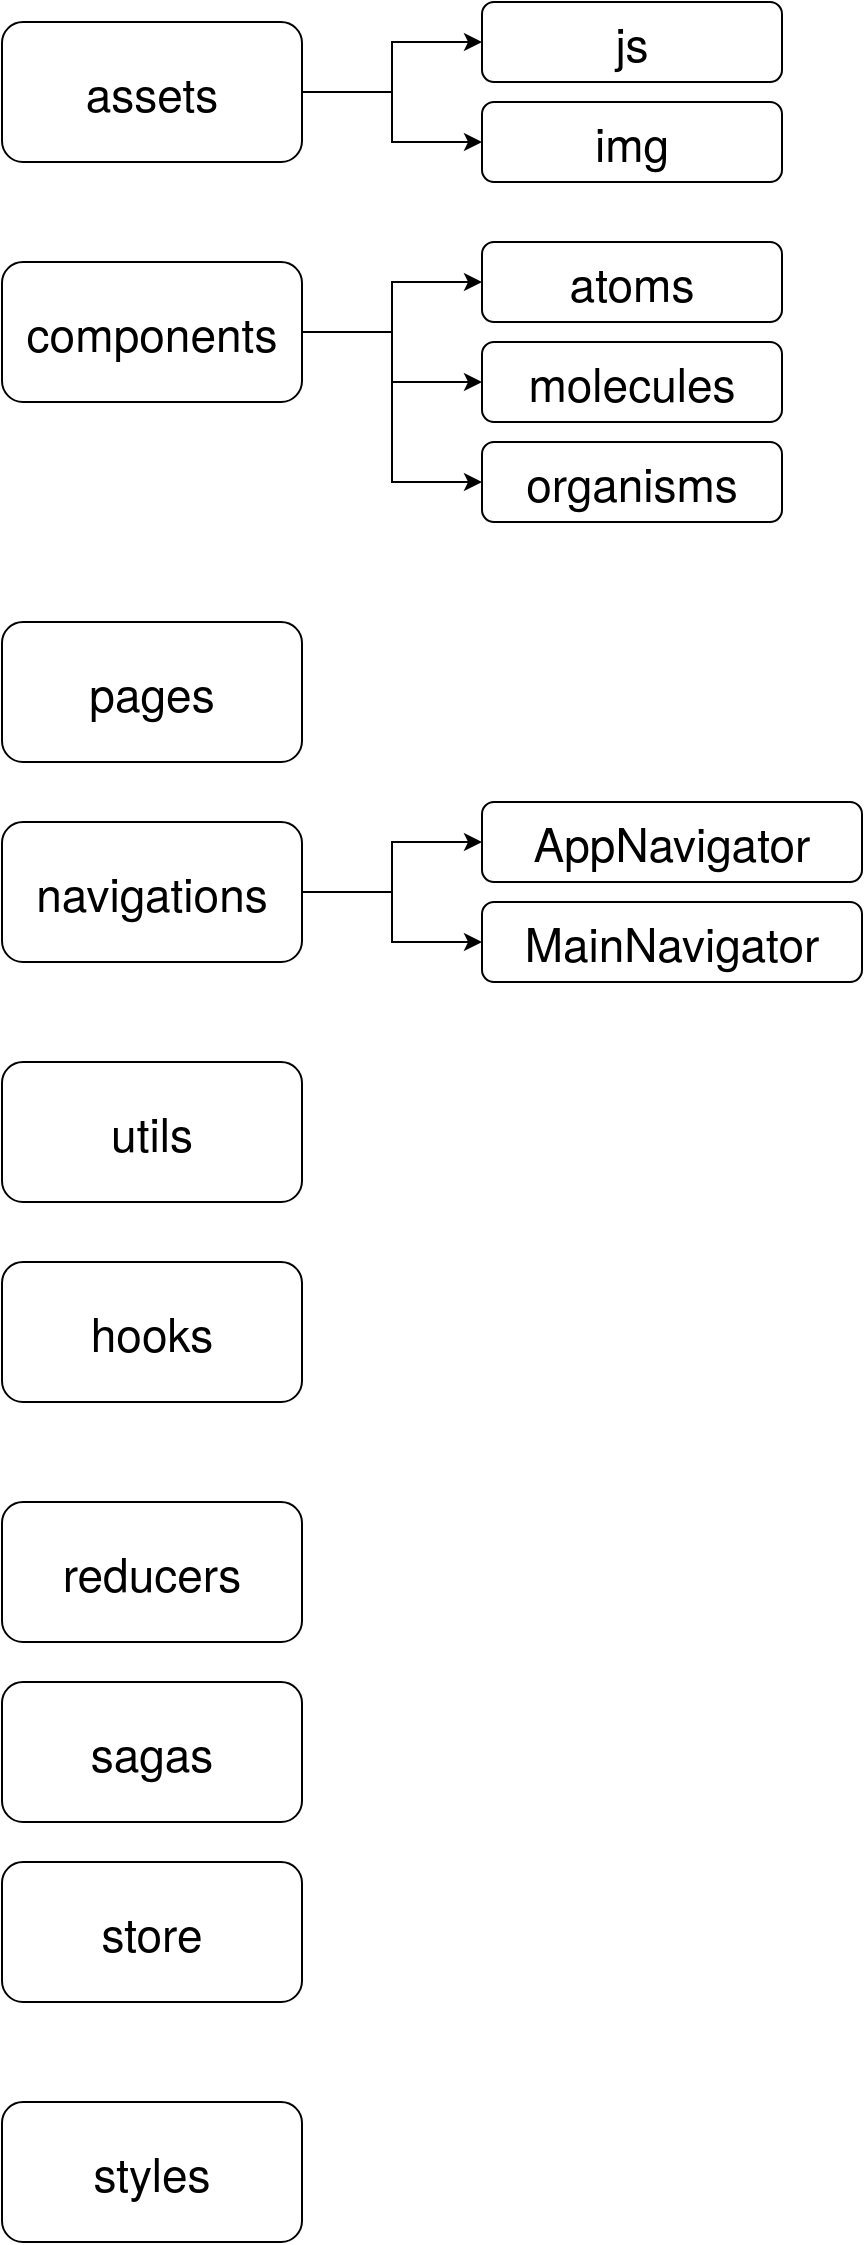 <mxfile version="13.6.0" type="github">
  <diagram id="6yf5JyoqB4puBkQYlx9q" name="Page-1">
    <mxGraphModel dx="1928" dy="1414" grid="1" gridSize="10" guides="1" tooltips="1" connect="1" arrows="1" fold="1" page="1" pageScale="1" pageWidth="827" pageHeight="1169" math="0" shadow="0">
      <root>
        <mxCell id="0" />
        <mxCell id="1" parent="0" />
        <mxCell id="yWEe2vP6x3866tKrMYLU-19" style="edgeStyle=orthogonalEdgeStyle;rounded=0;orthogonalLoop=1;jettySize=auto;html=1;entryX=0;entryY=0.5;entryDx=0;entryDy=0;" edge="1" parent="1" source="yWEe2vP6x3866tKrMYLU-1" target="yWEe2vP6x3866tKrMYLU-13">
          <mxGeometry relative="1" as="geometry" />
        </mxCell>
        <mxCell id="yWEe2vP6x3866tKrMYLU-20" style="edgeStyle=orthogonalEdgeStyle;rounded=0;orthogonalLoop=1;jettySize=auto;html=1;entryX=0;entryY=0.5;entryDx=0;entryDy=0;" edge="1" parent="1" source="yWEe2vP6x3866tKrMYLU-1" target="yWEe2vP6x3866tKrMYLU-14">
          <mxGeometry relative="1" as="geometry" />
        </mxCell>
        <mxCell id="yWEe2vP6x3866tKrMYLU-21" style="edgeStyle=orthogonalEdgeStyle;rounded=0;orthogonalLoop=1;jettySize=auto;html=1;entryX=0;entryY=0.5;entryDx=0;entryDy=0;" edge="1" parent="1" source="yWEe2vP6x3866tKrMYLU-1" target="yWEe2vP6x3866tKrMYLU-16">
          <mxGeometry relative="1" as="geometry" />
        </mxCell>
        <mxCell id="yWEe2vP6x3866tKrMYLU-1" value="&lt;p class=&quot;p1&quot; style=&quot;margin: 0px ; font-stretch: normal ; font-size: 23px ; line-height: normal ; font-family: &amp;#34;helvetica neue&amp;#34;&quot;&gt;components&lt;/p&gt;" style="rounded=1;whiteSpace=wrap;html=1;" vertex="1" parent="1">
          <mxGeometry x="100" y="190" width="150" height="70" as="geometry" />
        </mxCell>
        <mxCell id="yWEe2vP6x3866tKrMYLU-23" style="edgeStyle=orthogonalEdgeStyle;rounded=0;orthogonalLoop=1;jettySize=auto;html=1;entryX=0;entryY=0.5;entryDx=0;entryDy=0;" edge="1" parent="1" source="yWEe2vP6x3866tKrMYLU-2" target="yWEe2vP6x3866tKrMYLU-15">
          <mxGeometry relative="1" as="geometry" />
        </mxCell>
        <mxCell id="yWEe2vP6x3866tKrMYLU-24" style="edgeStyle=orthogonalEdgeStyle;rounded=0;orthogonalLoop=1;jettySize=auto;html=1;entryX=0;entryY=0.5;entryDx=0;entryDy=0;" edge="1" parent="1" source="yWEe2vP6x3866tKrMYLU-2" target="yWEe2vP6x3866tKrMYLU-22">
          <mxGeometry relative="1" as="geometry" />
        </mxCell>
        <mxCell id="yWEe2vP6x3866tKrMYLU-2" value="&lt;p class=&quot;p1&quot; style=&quot;margin: 0px ; font-stretch: normal ; font-size: 23px ; line-height: normal ; font-family: &amp;#34;helvetica neue&amp;#34;&quot;&gt;navigations&lt;/p&gt;" style="rounded=1;whiteSpace=wrap;html=1;" vertex="1" parent="1">
          <mxGeometry x="100" y="470" width="150" height="70" as="geometry" />
        </mxCell>
        <mxCell id="yWEe2vP6x3866tKrMYLU-3" value="&lt;p class=&quot;p1&quot; style=&quot;margin: 0px ; font-stretch: normal ; font-size: 23px ; line-height: normal ; font-family: &amp;#34;helvetica neue&amp;#34;&quot;&gt;pages&lt;/p&gt;" style="rounded=1;whiteSpace=wrap;html=1;" vertex="1" parent="1">
          <mxGeometry x="100" y="370" width="150" height="70" as="geometry" />
        </mxCell>
        <mxCell id="yWEe2vP6x3866tKrMYLU-4" value="&lt;p class=&quot;p1&quot; style=&quot;margin: 0px ; font-stretch: normal ; font-size: 23px ; line-height: normal ; font-family: &amp;#34;helvetica neue&amp;#34;&quot;&gt;styles&lt;/p&gt;" style="rounded=1;whiteSpace=wrap;html=1;" vertex="1" parent="1">
          <mxGeometry x="100" y="1110" width="150" height="70" as="geometry" />
        </mxCell>
        <mxCell id="yWEe2vP6x3866tKrMYLU-5" value="&lt;p class=&quot;p1&quot; style=&quot;margin: 0px ; font-stretch: normal ; font-size: 23px ; line-height: normal ; font-family: &amp;#34;helvetica neue&amp;#34;&quot;&gt;utils&lt;/p&gt;" style="rounded=1;whiteSpace=wrap;html=1;" vertex="1" parent="1">
          <mxGeometry x="100" y="590" width="150" height="70" as="geometry" />
        </mxCell>
        <mxCell id="yWEe2vP6x3866tKrMYLU-6" value="&lt;p class=&quot;p1&quot; style=&quot;margin: 0px ; font-stretch: normal ; font-size: 23px ; line-height: normal ; font-family: &amp;#34;helvetica neue&amp;#34;&quot;&gt;hooks&lt;/p&gt;" style="rounded=1;whiteSpace=wrap;html=1;" vertex="1" parent="1">
          <mxGeometry x="100" y="690" width="150" height="70" as="geometry" />
        </mxCell>
        <mxCell id="yWEe2vP6x3866tKrMYLU-7" value="&lt;p class=&quot;p1&quot; style=&quot;margin: 0px ; font-stretch: normal ; font-size: 23px ; line-height: normal ; font-family: &amp;#34;helvetica neue&amp;#34;&quot;&gt;reducers&lt;/p&gt;" style="rounded=1;whiteSpace=wrap;html=1;" vertex="1" parent="1">
          <mxGeometry x="100" y="810" width="150" height="70" as="geometry" />
        </mxCell>
        <mxCell id="yWEe2vP6x3866tKrMYLU-8" value="&lt;p class=&quot;p1&quot; style=&quot;margin: 0px ; font-stretch: normal ; font-size: 23px ; line-height: normal ; font-family: &amp;#34;helvetica neue&amp;#34;&quot;&gt;sagas&lt;/p&gt;" style="rounded=1;whiteSpace=wrap;html=1;" vertex="1" parent="1">
          <mxGeometry x="100" y="900" width="150" height="70" as="geometry" />
        </mxCell>
        <mxCell id="yWEe2vP6x3866tKrMYLU-9" value="&lt;p class=&quot;p1&quot; style=&quot;margin: 0px ; font-stretch: normal ; font-size: 23px ; line-height: normal ; font-family: &amp;#34;helvetica neue&amp;#34;&quot;&gt;store&lt;/p&gt;" style="rounded=1;whiteSpace=wrap;html=1;" vertex="1" parent="1">
          <mxGeometry x="100" y="990" width="150" height="70" as="geometry" />
        </mxCell>
        <mxCell id="yWEe2vP6x3866tKrMYLU-17" style="edgeStyle=orthogonalEdgeStyle;rounded=0;orthogonalLoop=1;jettySize=auto;html=1;entryX=0;entryY=0.5;entryDx=0;entryDy=0;" edge="1" parent="1" source="yWEe2vP6x3866tKrMYLU-10" target="yWEe2vP6x3866tKrMYLU-11">
          <mxGeometry relative="1" as="geometry" />
        </mxCell>
        <mxCell id="yWEe2vP6x3866tKrMYLU-18" style="edgeStyle=orthogonalEdgeStyle;rounded=0;orthogonalLoop=1;jettySize=auto;html=1;entryX=0;entryY=0.5;entryDx=0;entryDy=0;" edge="1" parent="1" source="yWEe2vP6x3866tKrMYLU-10" target="yWEe2vP6x3866tKrMYLU-12">
          <mxGeometry relative="1" as="geometry" />
        </mxCell>
        <mxCell id="yWEe2vP6x3866tKrMYLU-10" value="&lt;p class=&quot;p1&quot; style=&quot;margin: 0px ; font-stretch: normal ; font-size: 23px ; line-height: normal ; font-family: &amp;#34;helvetica neue&amp;#34;&quot;&gt;assets&lt;/p&gt;" style="rounded=1;whiteSpace=wrap;html=1;" vertex="1" parent="1">
          <mxGeometry x="100" y="70" width="150" height="70" as="geometry" />
        </mxCell>
        <mxCell id="yWEe2vP6x3866tKrMYLU-11" value="&lt;p class=&quot;p1&quot; style=&quot;margin: 0px ; font-stretch: normal ; font-size: 23px ; line-height: normal ; font-family: &amp;#34;helvetica neue&amp;#34;&quot;&gt;js&lt;/p&gt;" style="rounded=1;whiteSpace=wrap;html=1;" vertex="1" parent="1">
          <mxGeometry x="340" y="60" width="150" height="40" as="geometry" />
        </mxCell>
        <mxCell id="yWEe2vP6x3866tKrMYLU-12" value="&lt;p class=&quot;p1&quot; style=&quot;margin: 0px ; font-stretch: normal ; font-size: 23px ; line-height: normal ; font-family: &amp;#34;helvetica neue&amp;#34;&quot;&gt;img&lt;/p&gt;" style="rounded=1;whiteSpace=wrap;html=1;" vertex="1" parent="1">
          <mxGeometry x="340" y="110" width="150" height="40" as="geometry" />
        </mxCell>
        <mxCell id="yWEe2vP6x3866tKrMYLU-13" value="&lt;p class=&quot;p1&quot; style=&quot;margin: 0px ; font-stretch: normal ; font-size: 23px ; line-height: normal ; font-family: &amp;#34;helvetica neue&amp;#34;&quot;&gt;atoms&lt;/p&gt;" style="rounded=1;whiteSpace=wrap;html=1;" vertex="1" parent="1">
          <mxGeometry x="340" y="180" width="150" height="40" as="geometry" />
        </mxCell>
        <mxCell id="yWEe2vP6x3866tKrMYLU-14" value="&lt;p class=&quot;p1&quot; style=&quot;margin: 0px ; font-stretch: normal ; font-size: 23px ; line-height: normal ; font-family: &amp;#34;helvetica neue&amp;#34;&quot;&gt;molecules&lt;/p&gt;" style="rounded=1;whiteSpace=wrap;html=1;" vertex="1" parent="1">
          <mxGeometry x="340" y="230" width="150" height="40" as="geometry" />
        </mxCell>
        <mxCell id="yWEe2vP6x3866tKrMYLU-15" value="&lt;p class=&quot;p1&quot; style=&quot;margin: 0px ; font-stretch: normal ; font-size: 23px ; line-height: normal ; font-family: &amp;#34;helvetica neue&amp;#34;&quot;&gt;AppNavigator&lt;/p&gt;" style="rounded=1;whiteSpace=wrap;html=1;" vertex="1" parent="1">
          <mxGeometry x="340" y="460" width="190" height="40" as="geometry" />
        </mxCell>
        <mxCell id="yWEe2vP6x3866tKrMYLU-16" value="&lt;p class=&quot;p1&quot; style=&quot;margin: 0px ; font-stretch: normal ; font-size: 23px ; line-height: normal ; font-family: &amp;#34;helvetica neue&amp;#34;&quot;&gt;organisms&lt;/p&gt;" style="rounded=1;whiteSpace=wrap;html=1;" vertex="1" parent="1">
          <mxGeometry x="340" y="280" width="150" height="40" as="geometry" />
        </mxCell>
        <mxCell id="yWEe2vP6x3866tKrMYLU-22" value="&lt;p class=&quot;p1&quot; style=&quot;margin: 0px ; font-stretch: normal ; font-size: 23px ; line-height: normal ; font-family: &amp;#34;helvetica neue&amp;#34;&quot;&gt;MainNavigator&lt;/p&gt;" style="rounded=1;whiteSpace=wrap;html=1;" vertex="1" parent="1">
          <mxGeometry x="340" y="510" width="190" height="40" as="geometry" />
        </mxCell>
      </root>
    </mxGraphModel>
  </diagram>
</mxfile>
